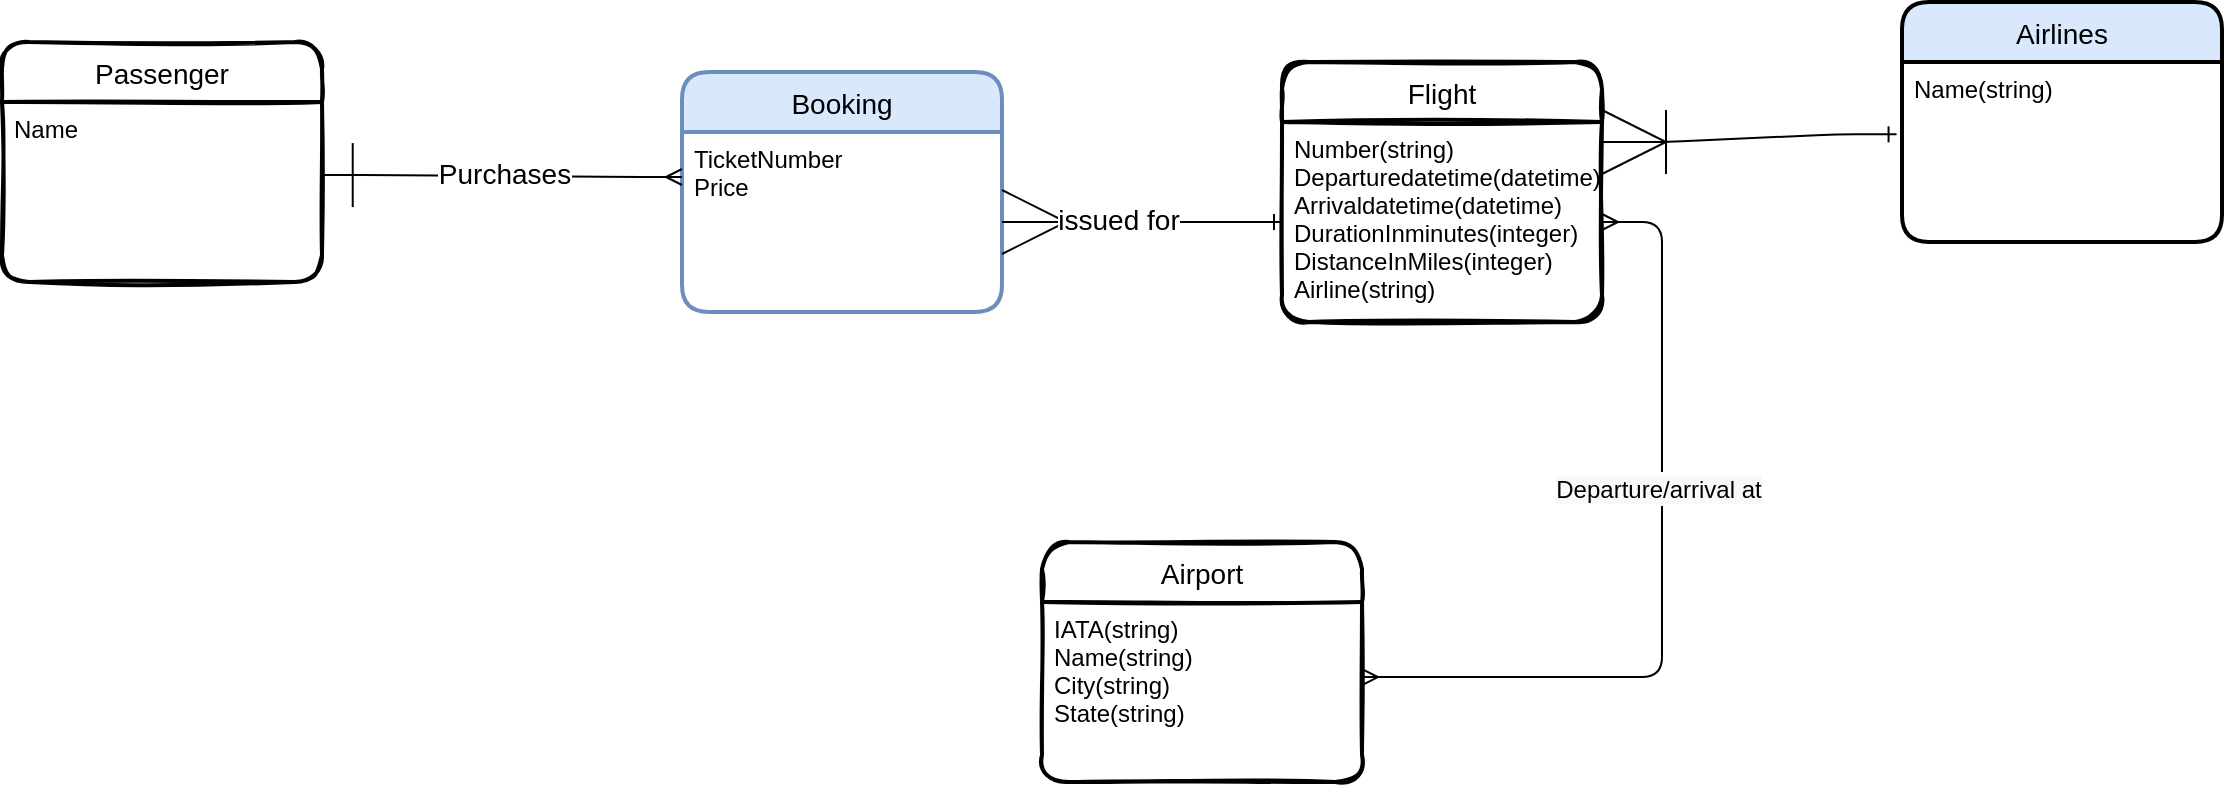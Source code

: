 <mxfile version="15.2.7" type="github">
  <diagram id="RMH9LBkZdMku891TQ4A5" name="Page-1">
    <mxGraphModel dx="1692" dy="478" grid="1" gridSize="10" guides="1" tooltips="1" connect="1" arrows="1" fold="1" page="1" pageScale="1" pageWidth="827" pageHeight="1169" math="0" shadow="0">
      <root>
        <mxCell id="0" />
        <mxCell id="1" parent="0" />
        <mxCell id="ENkWHnzuS75VNohpbnAh-1" value="Passenger" style="swimlane;childLayout=stackLayout;horizontal=1;startSize=30;horizontalStack=0;fontSize=14;fontStyle=0;strokeWidth=2;resizeParent=0;resizeLast=1;shadow=0;dashed=0;align=center;rounded=1;sketch=1;" vertex="1" parent="1">
          <mxGeometry y="60" width="160" height="120" as="geometry" />
        </mxCell>
        <mxCell id="ENkWHnzuS75VNohpbnAh-2" value="Name&#xa;&#xa;" style="align=left;strokeColor=none;fillColor=none;spacingLeft=4;fontSize=12;verticalAlign=top;resizable=0;rotatable=0;part=1;rounded=1;sketch=1;" vertex="1" parent="ENkWHnzuS75VNohpbnAh-1">
          <mxGeometry y="30" width="160" height="90" as="geometry" />
        </mxCell>
        <mxCell id="ENkWHnzuS75VNohpbnAh-3" value="Flight" style="swimlane;childLayout=stackLayout;horizontal=1;startSize=30;horizontalStack=0;fontSize=14;fontStyle=0;strokeWidth=2;resizeParent=0;resizeLast=1;shadow=0;dashed=0;align=center;rounded=1;sketch=1;" vertex="1" parent="1">
          <mxGeometry x="640" y="70" width="160" height="130" as="geometry" />
        </mxCell>
        <mxCell id="ENkWHnzuS75VNohpbnAh-4" value="Number(string)&#xa;Departuredatetime(datetime)&#xa;Arrivaldatetime(datetime)&#xa;DurationInminutes(integer)&#xa;DistanceInMiles(integer)&#xa;Airline(string)" style="align=left;strokeColor=none;fillColor=none;spacingLeft=4;fontSize=12;verticalAlign=top;resizable=0;rotatable=0;part=1;rounded=1;sketch=1;" vertex="1" parent="ENkWHnzuS75VNohpbnAh-3">
          <mxGeometry y="30" width="160" height="100" as="geometry" />
        </mxCell>
        <mxCell id="ENkWHnzuS75VNohpbnAh-8" value="Airport" style="swimlane;childLayout=stackLayout;horizontal=1;startSize=30;horizontalStack=0;fontSize=14;fontStyle=0;strokeWidth=2;resizeParent=0;resizeLast=1;shadow=0;dashed=0;align=center;rounded=1;sketch=1;" vertex="1" parent="1">
          <mxGeometry x="520" y="310" width="160" height="120" as="geometry" />
        </mxCell>
        <mxCell id="ENkWHnzuS75VNohpbnAh-9" value="IATA(string)&#xa;Name(string)&#xa;City(string)&#xa;State(string)" style="align=left;strokeColor=none;fillColor=none;spacingLeft=4;fontSize=12;verticalAlign=top;resizable=0;rotatable=0;part=1;rounded=1;sketch=1;" vertex="1" parent="ENkWHnzuS75VNohpbnAh-8">
          <mxGeometry y="30" width="160" height="90" as="geometry" />
        </mxCell>
        <mxCell id="ENkWHnzuS75VNohpbnAh-12" value="" style="edgeStyle=entityRelationEdgeStyle;fontSize=12;html=1;endArrow=ERmany;startArrow=ERmany;exitX=1;exitY=0.417;exitDx=0;exitDy=0;exitPerimeter=0;" edge="1" parent="1" source="ENkWHnzuS75VNohpbnAh-9" target="ENkWHnzuS75VNohpbnAh-4">
          <mxGeometry width="100" height="100" relative="1" as="geometry">
            <mxPoint x="220" y="280" as="sourcePoint" />
            <mxPoint x="480" y="270" as="targetPoint" />
          </mxGeometry>
        </mxCell>
        <mxCell id="ENkWHnzuS75VNohpbnAh-26" value="&lt;span style=&quot;font-size: 12px ; background-color: rgb(248 , 249 , 250)&quot;&gt;Departure/arrival at&lt;/span&gt;" style="edgeLabel;html=1;align=center;verticalAlign=middle;resizable=0;points=[];fontSize=14;" vertex="1" connectable="0" parent="ENkWHnzuS75VNohpbnAh-12">
          <mxGeometry x="0.202" y="2" relative="1" as="geometry">
            <mxPoint as="offset" />
          </mxGeometry>
        </mxCell>
        <mxCell id="ENkWHnzuS75VNohpbnAh-16" value="Booking" style="swimlane;childLayout=stackLayout;horizontal=1;startSize=30;horizontalStack=0;rounded=1;fontSize=14;fontStyle=0;strokeWidth=2;resizeParent=0;resizeLast=1;shadow=0;dashed=0;align=center;glass=0;sketch=0;fillColor=#dae8fc;strokeColor=#6c8ebf;" vertex="1" parent="1">
          <mxGeometry x="340" y="75" width="160" height="120" as="geometry" />
        </mxCell>
        <mxCell id="ENkWHnzuS75VNohpbnAh-17" value="TicketNumber&#xa;Price" style="align=left;strokeColor=none;fillColor=none;spacingLeft=4;fontSize=12;verticalAlign=top;resizable=0;rotatable=0;part=1;" vertex="1" parent="ENkWHnzuS75VNohpbnAh-16">
          <mxGeometry y="30" width="160" height="90" as="geometry" />
        </mxCell>
        <mxCell id="ENkWHnzuS75VNohpbnAh-23" value="" style="edgeStyle=entityRelationEdgeStyle;fontSize=12;html=1;endArrow=ERmany;startArrow=ERone;startSize=30;exitX=0.996;exitY=0.406;exitDx=0;exitDy=0;exitPerimeter=0;entryX=0;entryY=0.25;entryDx=0;entryDy=0;startFill=0;" edge="1" parent="1" source="ENkWHnzuS75VNohpbnAh-2" target="ENkWHnzuS75VNohpbnAh-17">
          <mxGeometry width="100" height="100" relative="1" as="geometry">
            <mxPoint x="260" y="230" as="sourcePoint" />
            <mxPoint x="260" y="130" as="targetPoint" />
          </mxGeometry>
        </mxCell>
        <mxCell id="ENkWHnzuS75VNohpbnAh-25" value="Purchases" style="edgeLabel;html=1;align=center;verticalAlign=middle;resizable=0;points=[];fontSize=14;" vertex="1" connectable="0" parent="ENkWHnzuS75VNohpbnAh-23">
          <mxGeometry x="0.005" y="1" relative="1" as="geometry">
            <mxPoint as="offset" />
          </mxGeometry>
        </mxCell>
        <mxCell id="ENkWHnzuS75VNohpbnAh-24" value="" style="edgeStyle=entityRelationEdgeStyle;fontSize=12;html=1;endArrow=ERone;startArrow=ERmany;startSize=30;exitX=1;exitY=0.5;exitDx=0;exitDy=0;entryX=0;entryY=0.5;entryDx=0;entryDy=0;endFill=0;" edge="1" parent="1" source="ENkWHnzuS75VNohpbnAh-17" target="ENkWHnzuS75VNohpbnAh-4">
          <mxGeometry width="100" height="100" relative="1" as="geometry">
            <mxPoint x="260" y="230" as="sourcePoint" />
            <mxPoint x="360" y="130" as="targetPoint" />
          </mxGeometry>
        </mxCell>
        <mxCell id="ENkWHnzuS75VNohpbnAh-27" value="issued for" style="edgeLabel;html=1;align=center;verticalAlign=middle;resizable=0;points=[];fontSize=14;" vertex="1" connectable="0" parent="ENkWHnzuS75VNohpbnAh-24">
          <mxGeometry x="-0.169" y="1" relative="1" as="geometry">
            <mxPoint as="offset" />
          </mxGeometry>
        </mxCell>
        <mxCell id="ENkWHnzuS75VNohpbnAh-28" value="Airlines" style="swimlane;childLayout=stackLayout;horizontal=1;startSize=30;horizontalStack=0;rounded=1;fontSize=14;fontStyle=0;strokeWidth=2;resizeParent=0;resizeLast=1;shadow=0;dashed=0;align=center;glass=0;sketch=0;fillColor=#dae8fc;" vertex="1" parent="1">
          <mxGeometry x="950" y="40" width="160" height="120" as="geometry" />
        </mxCell>
        <mxCell id="ENkWHnzuS75VNohpbnAh-29" value="Name(string)&#xa;" style="align=left;strokeColor=none;fillColor=none;spacingLeft=4;fontSize=12;verticalAlign=top;resizable=0;rotatable=0;part=1;" vertex="1" parent="ENkWHnzuS75VNohpbnAh-28">
          <mxGeometry y="30" width="160" height="90" as="geometry" />
        </mxCell>
        <mxCell id="ENkWHnzuS75VNohpbnAh-30" value="" style="edgeStyle=entityRelationEdgeStyle;fontSize=12;html=1;endArrow=ERone;startSize=30;exitX=1;exitY=0.1;exitDx=0;exitDy=0;exitPerimeter=0;entryX=-0.017;entryY=0.402;entryDx=0;entryDy=0;entryPerimeter=0;startArrow=ERoneToMany;startFill=0;endFill=0;" edge="1" parent="1" source="ENkWHnzuS75VNohpbnAh-4" target="ENkWHnzuS75VNohpbnAh-29">
          <mxGeometry width="100" height="100" relative="1" as="geometry">
            <mxPoint x="860" y="230" as="sourcePoint" />
            <mxPoint x="960" y="120" as="targetPoint" />
          </mxGeometry>
        </mxCell>
      </root>
    </mxGraphModel>
  </diagram>
</mxfile>
